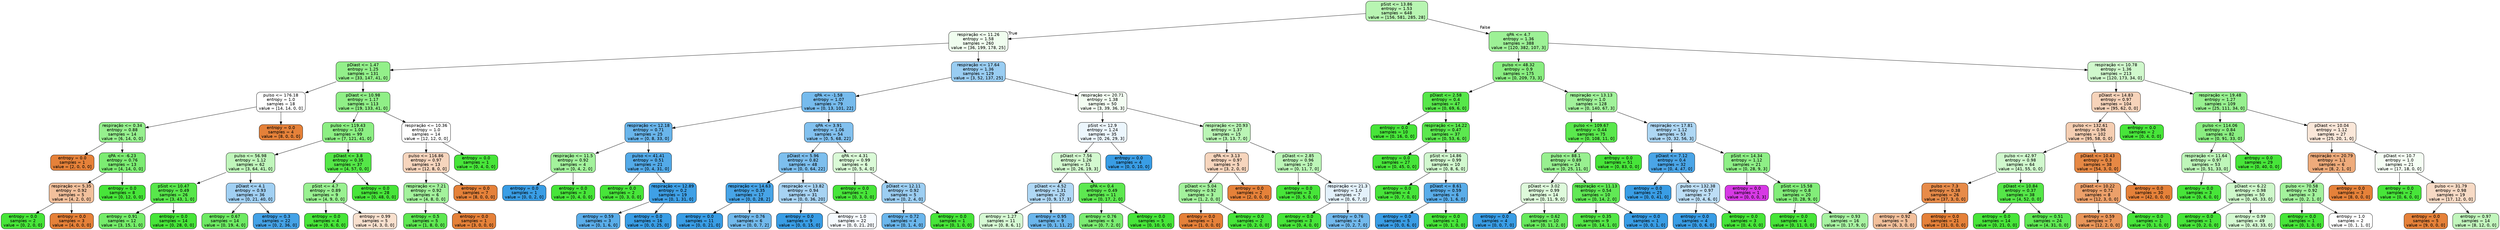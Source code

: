 digraph Tree {
node [shape=box, style="filled, rounded", color="black", fontname="helvetica"] ;
edge [fontname="helvetica"] ;
0 [label="pSist <= 13.86\nentropy = 1.53\nsamples = 648\nvalue = [156, 581, 285, 28]", fillcolor="#b8f5b2"] ;
1 [label="respiração <= 11.26\nentropy = 1.58\nsamples = 260\nvalue = [36, 199, 178, 25]", fillcolor="#f0fdef"] ;
0 -> 1 [labeldistance=2.5, labelangle=45, headlabel="True"] ;
2 [label="pDiast <= 1.47\nentropy = 1.25\nsamples = 131\nvalue = [33, 147, 41, 0]", fillcolor="#93f08a"] ;
1 -> 2 ;
3 [label="pulso <= 176.18\nentropy = 1.0\nsamples = 18\nvalue = [14, 14, 0, 0]", fillcolor="#ffffff"] ;
2 -> 3 ;
4 [label="respiração <= 0.34\nentropy = 0.88\nsamples = 14\nvalue = [6, 14, 0, 0]", fillcolor="#96f08e"] ;
3 -> 4 ;
5 [label="entropy = 0.0\nsamples = 1\nvalue = [2, 0, 0, 0]", fillcolor="#e58139"] ;
4 -> 5 ;
6 [label="qPA <= -6.23\nentropy = 0.76\nsamples = 13\nvalue = [4, 14, 0, 0]", fillcolor="#7cec72"] ;
4 -> 6 ;
7 [label="respiração <= 5.35\nentropy = 0.92\nsamples = 5\nvalue = [4, 2, 0, 0]", fillcolor="#f2c09c"] ;
6 -> 7 ;
8 [label="entropy = 0.0\nsamples = 2\nvalue = [0, 2, 0, 0]", fillcolor="#47e539"] ;
7 -> 8 ;
9 [label="entropy = 0.0\nsamples = 3\nvalue = [4, 0, 0, 0]", fillcolor="#e58139"] ;
7 -> 9 ;
10 [label="entropy = 0.0\nsamples = 8\nvalue = [0, 12, 0, 0]", fillcolor="#47e539"] ;
6 -> 10 ;
11 [label="entropy = 0.0\nsamples = 4\nvalue = [8, 0, 0, 0]", fillcolor="#e58139"] ;
3 -> 11 ;
12 [label="pDiast <= 10.98\nentropy = 1.17\nsamples = 113\nvalue = [19, 133, 41, 0]", fillcolor="#90ef87"] ;
2 -> 12 ;
13 [label="pulso <= 119.43\nentropy = 1.03\nsamples = 99\nvalue = [7, 121, 41, 0]", fillcolor="#8cef83"] ;
12 -> 13 ;
14 [label="pulso <= 56.98\nentropy = 1.12\nsamples = 62\nvalue = [3, 64, 41, 0]", fillcolor="#c0f6bb"] ;
13 -> 14 ;
15 [label="pSist <= 10.47\nentropy = 0.49\nsamples = 26\nvalue = [3, 43, 1, 0]", fillcolor="#58e74b"] ;
14 -> 15 ;
16 [label="entropy = 0.91\nsamples = 12\nvalue = [3, 15, 1, 0]", fillcolor="#75ec6a"] ;
15 -> 16 ;
17 [label="entropy = 0.0\nsamples = 14\nvalue = [0, 28, 0, 0]", fillcolor="#47e539"] ;
15 -> 17 ;
18 [label="pDiast <= 4.1\nentropy = 0.93\nsamples = 36\nvalue = [0, 21, 40, 0]", fillcolor="#a1d0f3"] ;
14 -> 18 ;
19 [label="entropy = 0.67\nsamples = 14\nvalue = [0, 19, 4, 0]", fillcolor="#6eea63"] ;
18 -> 19 ;
20 [label="entropy = 0.3\nsamples = 22\nvalue = [0, 2, 36, 0]", fillcolor="#44a2e6"] ;
18 -> 20 ;
21 [label="pDiast <= 3.8\nentropy = 0.35\nsamples = 37\nvalue = [4, 57, 0, 0]", fillcolor="#54e747"] ;
13 -> 21 ;
22 [label="pSist <= 4.7\nentropy = 0.89\nsamples = 9\nvalue = [4, 9, 0, 0]", fillcolor="#99f191"] ;
21 -> 22 ;
23 [label="entropy = 0.0\nsamples = 4\nvalue = [0, 6, 0, 0]", fillcolor="#47e539"] ;
22 -> 23 ;
24 [label="entropy = 0.99\nsamples = 5\nvalue = [4, 3, 0, 0]", fillcolor="#f8e0ce"] ;
22 -> 24 ;
25 [label="entropy = 0.0\nsamples = 28\nvalue = [0, 48, 0, 0]", fillcolor="#47e539"] ;
21 -> 25 ;
26 [label="respiração <= 10.36\nentropy = 1.0\nsamples = 14\nvalue = [12, 12, 0, 0]", fillcolor="#ffffff"] ;
12 -> 26 ;
27 [label="pulso <= 116.86\nentropy = 0.97\nsamples = 13\nvalue = [12, 8, 0, 0]", fillcolor="#f6d5bd"] ;
26 -> 27 ;
28 [label="respiração <= 7.21\nentropy = 0.92\nsamples = 6\nvalue = [4, 8, 0, 0]", fillcolor="#a3f29c"] ;
27 -> 28 ;
29 [label="entropy = 0.5\nsamples = 5\nvalue = [1, 8, 0, 0]", fillcolor="#5ee852"] ;
28 -> 29 ;
30 [label="entropy = 0.0\nsamples = 1\nvalue = [3, 0, 0, 0]", fillcolor="#e58139"] ;
28 -> 30 ;
31 [label="entropy = 0.0\nsamples = 7\nvalue = [8, 0, 0, 0]", fillcolor="#e58139"] ;
27 -> 31 ;
32 [label="entropy = 0.0\nsamples = 1\nvalue = [0, 4, 0, 0]", fillcolor="#47e539"] ;
26 -> 32 ;
33 [label="respiração <= 17.64\nentropy = 1.36\nsamples = 129\nvalue = [3, 52, 137, 25]", fillcolor="#99cdf2"] ;
1 -> 33 ;
34 [label="qPA <= -1.58\nentropy = 1.07\nsamples = 79\nvalue = [0, 13, 101, 22]", fillcolor="#76bbed"] ;
33 -> 34 ;
35 [label="respiração <= 12.18\nentropy = 0.71\nsamples = 25\nvalue = [0, 8, 33, 0]", fillcolor="#69b5eb"] ;
34 -> 35 ;
36 [label="respiração <= 11.5\nentropy = 0.92\nsamples = 4\nvalue = [0, 4, 2, 0]", fillcolor="#a3f29c"] ;
35 -> 36 ;
37 [label="entropy = 0.0\nsamples = 1\nvalue = [0, 0, 2, 0]", fillcolor="#399de5"] ;
36 -> 37 ;
38 [label="entropy = 0.0\nsamples = 3\nvalue = [0, 4, 0, 0]", fillcolor="#47e539"] ;
36 -> 38 ;
39 [label="pulso <= 41.41\nentropy = 0.51\nsamples = 21\nvalue = [0, 4, 31, 0]", fillcolor="#53aae8"] ;
35 -> 39 ;
40 [label="entropy = 0.0\nsamples = 2\nvalue = [0, 3, 0, 0]", fillcolor="#47e539"] ;
39 -> 40 ;
41 [label="respiração <= 12.89\nentropy = 0.2\nsamples = 19\nvalue = [0, 1, 31, 0]", fillcolor="#3fa0e6"] ;
39 -> 41 ;
42 [label="entropy = 0.59\nsamples = 3\nvalue = [0, 1, 6, 0]", fillcolor="#5aade9"] ;
41 -> 42 ;
43 [label="entropy = 0.0\nsamples = 16\nvalue = [0, 0, 25, 0]", fillcolor="#399de5"] ;
41 -> 43 ;
44 [label="qPA <= 3.91\nentropy = 1.06\nsamples = 54\nvalue = [0, 5, 68, 22]", fillcolor="#82c1ef"] ;
34 -> 44 ;
45 [label="pDiast <= 5.96\nentropy = 0.82\nsamples = 48\nvalue = [0, 0, 64, 22]", fillcolor="#7dbfee"] ;
44 -> 45 ;
46 [label="respiração <= 14.63\nentropy = 0.35\nsamples = 17\nvalue = [0, 0, 28, 2]", fillcolor="#47a4e7"] ;
45 -> 46 ;
47 [label="entropy = 0.0\nsamples = 11\nvalue = [0, 0, 21, 0]", fillcolor="#399de5"] ;
46 -> 47 ;
48 [label="entropy = 0.76\nsamples = 6\nvalue = [0, 0, 7, 2]", fillcolor="#72b9ec"] ;
46 -> 48 ;
49 [label="respiração <= 13.82\nentropy = 0.94\nsamples = 31\nvalue = [0, 0, 36, 20]", fillcolor="#a7d3f3"] ;
45 -> 49 ;
50 [label="entropy = 0.0\nsamples = 9\nvalue = [0, 0, 15, 0]", fillcolor="#399de5"] ;
49 -> 50 ;
51 [label="entropy = 1.0\nsamples = 22\nvalue = [0, 0, 21, 20]", fillcolor="#f6fafe"] ;
49 -> 51 ;
52 [label="qPA <= 4.31\nentropy = 0.99\nsamples = 6\nvalue = [0, 5, 4, 0]", fillcolor="#dafad7"] ;
44 -> 52 ;
53 [label="entropy = 0.0\nsamples = 1\nvalue = [0, 3, 0, 0]", fillcolor="#47e539"] ;
52 -> 53 ;
54 [label="pDiast <= 12.11\nentropy = 0.92\nsamples = 5\nvalue = [0, 2, 4, 0]", fillcolor="#9ccef2"] ;
52 -> 54 ;
55 [label="entropy = 0.72\nsamples = 4\nvalue = [0, 1, 4, 0]", fillcolor="#6ab6ec"] ;
54 -> 55 ;
56 [label="entropy = 0.0\nsamples = 1\nvalue = [0, 1, 0, 0]", fillcolor="#47e539"] ;
54 -> 56 ;
57 [label="respiração <= 20.71\nentropy = 1.38\nsamples = 50\nvalue = [3, 39, 36, 3]", fillcolor="#f3fdf2"] ;
33 -> 57 ;
58 [label="pSist <= 12.9\nentropy = 1.24\nsamples = 35\nvalue = [0, 26, 29, 3]", fillcolor="#ecf6fd"] ;
57 -> 58 ;
59 [label="pDiast <= 7.56\nentropy = 1.26\nsamples = 31\nvalue = [0, 26, 19, 3]", fillcolor="#d3f9cf"] ;
58 -> 59 ;
60 [label="pDiast <= 4.52\nentropy = 1.31\nsamples = 20\nvalue = [0, 9, 17, 3]", fillcolor="#b0d8f5"] ;
59 -> 60 ;
61 [label="entropy = 1.27\nsamples = 11\nvalue = [0, 8, 6, 1]", fillcolor="#d6f9d3"] ;
60 -> 61 ;
62 [label="entropy = 0.95\nsamples = 9\nvalue = [0, 1, 11, 2]", fillcolor="#6bb6ec"] ;
60 -> 62 ;
63 [label="qPA <= 0.4\nentropy = 0.49\nsamples = 11\nvalue = [0, 17, 2, 0]", fillcolor="#5de850"] ;
59 -> 63 ;
64 [label="entropy = 0.76\nsamples = 6\nvalue = [0, 7, 2, 0]", fillcolor="#7cec72"] ;
63 -> 64 ;
65 [label="entropy = 0.0\nsamples = 5\nvalue = [0, 10, 0, 0]", fillcolor="#47e539"] ;
63 -> 65 ;
66 [label="entropy = 0.0\nsamples = 4\nvalue = [0, 0, 10, 0]", fillcolor="#399de5"] ;
58 -> 66 ;
67 [label="respiração <= 20.93\nentropy = 1.37\nsamples = 15\nvalue = [3, 13, 7, 0]", fillcolor="#baf5b5"] ;
57 -> 67 ;
68 [label="qPA <= 3.13\nentropy = 0.97\nsamples = 5\nvalue = [3, 2, 0, 0]", fillcolor="#f6d5bd"] ;
67 -> 68 ;
69 [label="pDiast <= 5.04\nentropy = 0.92\nsamples = 3\nvalue = [1, 2, 0, 0]", fillcolor="#a3f29c"] ;
68 -> 69 ;
70 [label="entropy = 0.0\nsamples = 1\nvalue = [1, 0, 0, 0]", fillcolor="#e58139"] ;
69 -> 70 ;
71 [label="entropy = 0.0\nsamples = 2\nvalue = [0, 2, 0, 0]", fillcolor="#47e539"] ;
69 -> 71 ;
72 [label="entropy = 0.0\nsamples = 2\nvalue = [2, 0, 0, 0]", fillcolor="#e58139"] ;
68 -> 72 ;
73 [label="pDiast <= 2.85\nentropy = 0.96\nsamples = 10\nvalue = [0, 11, 7, 0]", fillcolor="#bcf6b7"] ;
67 -> 73 ;
74 [label="entropy = 0.0\nsamples = 3\nvalue = [0, 5, 0, 0]", fillcolor="#47e539"] ;
73 -> 74 ;
75 [label="respiração <= 21.3\nentropy = 1.0\nsamples = 7\nvalue = [0, 6, 7, 0]", fillcolor="#e3f1fb"] ;
73 -> 75 ;
76 [label="entropy = 0.0\nsamples = 3\nvalue = [0, 4, 0, 0]", fillcolor="#47e539"] ;
75 -> 76 ;
77 [label="entropy = 0.76\nsamples = 4\nvalue = [0, 2, 7, 0]", fillcolor="#72b9ec"] ;
75 -> 77 ;
78 [label="qPA <= 4.7\nentropy = 1.36\nsamples = 388\nvalue = [120, 382, 107, 3]", fillcolor="#9df196"] ;
0 -> 78 [labeldistance=2.5, labelangle=-45, headlabel="False"] ;
79 [label="pulso <= 48.32\nentropy = 0.9\nsamples = 175\nvalue = [0, 209, 73, 3]", fillcolor="#89ee80"] ;
78 -> 79 ;
80 [label="pDiast <= 2.58\nentropy = 0.4\nsamples = 47\nvalue = [0, 69, 6, 0]", fillcolor="#57e74a"] ;
79 -> 80 ;
81 [label="entropy = 0.0\nsamples = 10\nvalue = [0, 16, 0, 0]", fillcolor="#47e539"] ;
80 -> 81 ;
82 [label="respiração <= 14.22\nentropy = 0.47\nsamples = 37\nvalue = [0, 53, 6, 0]", fillcolor="#5ce84f"] ;
80 -> 82 ;
83 [label="entropy = 0.0\nsamples = 27\nvalue = [0, 45, 0, 0]", fillcolor="#47e539"] ;
82 -> 83 ;
84 [label="pSist <= 14.86\nentropy = 0.99\nsamples = 10\nvalue = [0, 8, 6, 0]", fillcolor="#d1f8ce"] ;
82 -> 84 ;
85 [label="entropy = 0.0\nsamples = 4\nvalue = [0, 7, 0, 0]", fillcolor="#47e539"] ;
84 -> 85 ;
86 [label="pDiast <= 8.61\nentropy = 0.59\nsamples = 6\nvalue = [0, 1, 6, 0]", fillcolor="#5aade9"] ;
84 -> 86 ;
87 [label="entropy = 0.0\nsamples = 5\nvalue = [0, 0, 6, 0]", fillcolor="#399de5"] ;
86 -> 87 ;
88 [label="entropy = 0.0\nsamples = 1\nvalue = [0, 1, 0, 0]", fillcolor="#47e539"] ;
86 -> 88 ;
89 [label="respiração <= 13.13\nentropy = 1.0\nsamples = 128\nvalue = [0, 140, 67, 3]", fillcolor="#a1f29a"] ;
79 -> 89 ;
90 [label="pulso <= 109.67\nentropy = 0.44\nsamples = 75\nvalue = [0, 108, 11, 0]", fillcolor="#5ae84d"] ;
89 -> 90 ;
91 [label="pulso <= 88.1\nentropy = 0.89\nsamples = 24\nvalue = [0, 25, 11, 0]", fillcolor="#98f090"] ;
90 -> 91 ;
92 [label="pDiast <= 3.02\nentropy = 0.99\nsamples = 14\nvalue = [0, 11, 9, 0]", fillcolor="#defadb"] ;
91 -> 92 ;
93 [label="entropy = 0.0\nsamples = 4\nvalue = [0, 0, 7, 0]", fillcolor="#399de5"] ;
92 -> 93 ;
94 [label="entropy = 0.62\nsamples = 10\nvalue = [0, 11, 2, 0]", fillcolor="#68ea5d"] ;
92 -> 94 ;
95 [label="respiração <= 11.13\nentropy = 0.54\nsamples = 10\nvalue = [0, 14, 2, 0]", fillcolor="#61e955"] ;
91 -> 95 ;
96 [label="entropy = 0.35\nsamples = 9\nvalue = [0, 14, 1, 0]", fillcolor="#54e747"] ;
95 -> 96 ;
97 [label="entropy = 0.0\nsamples = 1\nvalue = [0, 0, 1, 0]", fillcolor="#399de5"] ;
95 -> 97 ;
98 [label="entropy = 0.0\nsamples = 51\nvalue = [0, 83, 0, 0]", fillcolor="#47e539"] ;
90 -> 98 ;
99 [label="respiração <= 17.81\nentropy = 1.12\nsamples = 53\nvalue = [0, 32, 56, 3]", fillcolor="#aed7f4"] ;
89 -> 99 ;
100 [label="pDiast <= 7.12\nentropy = 0.4\nsamples = 32\nvalue = [0, 4, 47, 0]", fillcolor="#4aa5e7"] ;
99 -> 100 ;
101 [label="entropy = 0.0\nsamples = 25\nvalue = [0, 0, 41, 0]", fillcolor="#399de5"] ;
100 -> 101 ;
102 [label="pulso <= 132.38\nentropy = 0.97\nsamples = 7\nvalue = [0, 4, 6, 0]", fillcolor="#bddef6"] ;
100 -> 102 ;
103 [label="entropy = 0.0\nsamples = 4\nvalue = [0, 0, 6, 0]", fillcolor="#399de5"] ;
102 -> 103 ;
104 [label="entropy = 0.0\nsamples = 3\nvalue = [0, 4, 0, 0]", fillcolor="#47e539"] ;
102 -> 104 ;
105 [label="pSist <= 14.34\nentropy = 1.12\nsamples = 21\nvalue = [0, 28, 9, 3]", fillcolor="#8eef86"] ;
99 -> 105 ;
106 [label="entropy = 0.0\nsamples = 1\nvalue = [0, 0, 0, 3]", fillcolor="#d739e5"] ;
105 -> 106 ;
107 [label="pSist <= 15.58\nentropy = 0.8\nsamples = 20\nvalue = [0, 28, 9, 0]", fillcolor="#82ed79"] ;
105 -> 107 ;
108 [label="entropy = 0.0\nsamples = 4\nvalue = [0, 11, 0, 0]", fillcolor="#47e539"] ;
107 -> 108 ;
109 [label="entropy = 0.93\nsamples = 16\nvalue = [0, 17, 9, 0]", fillcolor="#a8f3a2"] ;
107 -> 109 ;
110 [label="respiração <= 10.78\nentropy = 1.36\nsamples = 213\nvalue = [120, 173, 34, 0]", fillcolor="#d0f8cc"] ;
78 -> 110 ;
111 [label="pDiast <= 14.83\nentropy = 0.97\nsamples = 104\nvalue = [95, 62, 0, 0]", fillcolor="#f6d3ba"] ;
110 -> 111 ;
112 [label="pulso <= 132.61\nentropy = 0.96\nsamples = 102\nvalue = [95, 58, 0, 0]", fillcolor="#f5ceb2"] ;
111 -> 112 ;
113 [label="pulso <= 42.97\nentropy = 0.98\nsamples = 64\nvalue = [41, 55, 0, 0]", fillcolor="#d0f8cd"] ;
112 -> 113 ;
114 [label="pulso <= 7.3\nentropy = 0.38\nsamples = 26\nvalue = [37, 3, 0, 0]", fillcolor="#e78b49"] ;
113 -> 114 ;
115 [label="entropy = 0.92\nsamples = 5\nvalue = [6, 3, 0, 0]", fillcolor="#f2c09c"] ;
114 -> 115 ;
116 [label="entropy = 0.0\nsamples = 21\nvalue = [31, 0, 0, 0]", fillcolor="#e58139"] ;
114 -> 116 ;
117 [label="pDiast <= 10.84\nentropy = 0.37\nsamples = 38\nvalue = [4, 52, 0, 0]", fillcolor="#55e748"] ;
113 -> 117 ;
118 [label="entropy = 0.0\nsamples = 14\nvalue = [0, 21, 0, 0]", fillcolor="#47e539"] ;
117 -> 118 ;
119 [label="entropy = 0.51\nsamples = 24\nvalue = [4, 31, 0, 0]", fillcolor="#5fe853"] ;
117 -> 119 ;
120 [label="pDiast <= 10.43\nentropy = 0.3\nsamples = 38\nvalue = [54, 3, 0, 0]", fillcolor="#e68844"] ;
112 -> 120 ;
121 [label="pDiast <= 10.22\nentropy = 0.72\nsamples = 8\nvalue = [12, 3, 0, 0]", fillcolor="#eca06a"] ;
120 -> 121 ;
122 [label="entropy = 0.59\nsamples = 7\nvalue = [12, 2, 0, 0]", fillcolor="#e9965a"] ;
121 -> 122 ;
123 [label="entropy = 0.0\nsamples = 1\nvalue = [0, 1, 0, 0]", fillcolor="#47e539"] ;
121 -> 123 ;
124 [label="entropy = 0.0\nsamples = 30\nvalue = [42, 0, 0, 0]", fillcolor="#e58139"] ;
120 -> 124 ;
125 [label="entropy = 0.0\nsamples = 2\nvalue = [0, 4, 0, 0]", fillcolor="#47e539"] ;
111 -> 125 ;
126 [label="respiração <= 19.48\nentropy = 1.27\nsamples = 109\nvalue = [25, 111, 34, 0]", fillcolor="#97f08f"] ;
110 -> 126 ;
127 [label="pulso <= 114.06\nentropy = 0.84\nsamples = 82\nvalue = [0, 91, 33, 0]", fillcolor="#8aee81"] ;
126 -> 127 ;
128 [label="respiração <= 11.64\nentropy = 0.97\nsamples = 53\nvalue = [0, 51, 33, 0]", fillcolor="#bef6b9"] ;
127 -> 128 ;
129 [label="entropy = 0.0\nsamples = 3\nvalue = [0, 6, 0, 0]", fillcolor="#47e539"] ;
128 -> 129 ;
130 [label="pDiast <= 6.22\nentropy = 0.98\nsamples = 50\nvalue = [0, 45, 33, 0]", fillcolor="#cef8ca"] ;
128 -> 130 ;
131 [label="entropy = 0.0\nsamples = 1\nvalue = [0, 2, 0, 0]", fillcolor="#47e539"] ;
130 -> 131 ;
132 [label="entropy = 0.99\nsamples = 49\nvalue = [0, 43, 33, 0]", fillcolor="#d4f9d1"] ;
130 -> 132 ;
133 [label="entropy = 0.0\nsamples = 29\nvalue = [0, 40, 0, 0]", fillcolor="#47e539"] ;
127 -> 133 ;
134 [label="pDiast <= 10.04\nentropy = 1.12\nsamples = 27\nvalue = [25, 20, 1, 0]", fillcolor="#fae7d9"] ;
126 -> 134 ;
135 [label="respiração <= 20.79\nentropy = 1.1\nsamples = 6\nvalue = [8, 2, 1, 0]", fillcolor="#eeab7b"] ;
134 -> 135 ;
136 [label="pulso <= 70.58\nentropy = 0.92\nsamples = 3\nvalue = [0, 2, 1, 0]", fillcolor="#a3f29c"] ;
135 -> 136 ;
137 [label="entropy = 0.0\nsamples = 1\nvalue = [0, 1, 0, 0]", fillcolor="#47e539"] ;
136 -> 137 ;
138 [label="entropy = 1.0\nsamples = 2\nvalue = [0, 1, 1, 0]", fillcolor="#ffffff"] ;
136 -> 138 ;
139 [label="entropy = 0.0\nsamples = 3\nvalue = [8, 0, 0, 0]", fillcolor="#e58139"] ;
135 -> 139 ;
140 [label="pDiast <= 10.7\nentropy = 1.0\nsamples = 21\nvalue = [17, 18, 0, 0]", fillcolor="#f5fef4"] ;
134 -> 140 ;
141 [label="entropy = 0.0\nsamples = 2\nvalue = [0, 6, 0, 0]", fillcolor="#47e539"] ;
140 -> 141 ;
142 [label="pulso <= 31.79\nentropy = 0.98\nsamples = 19\nvalue = [17, 12, 0, 0]", fillcolor="#f7dac5"] ;
140 -> 142 ;
143 [label="entropy = 0.0\nsamples = 5\nvalue = [9, 0, 0, 0]", fillcolor="#e58139"] ;
142 -> 143 ;
144 [label="entropy = 0.97\nsamples = 14\nvalue = [8, 12, 0, 0]", fillcolor="#c2f6bd"] ;
142 -> 144 ;
}